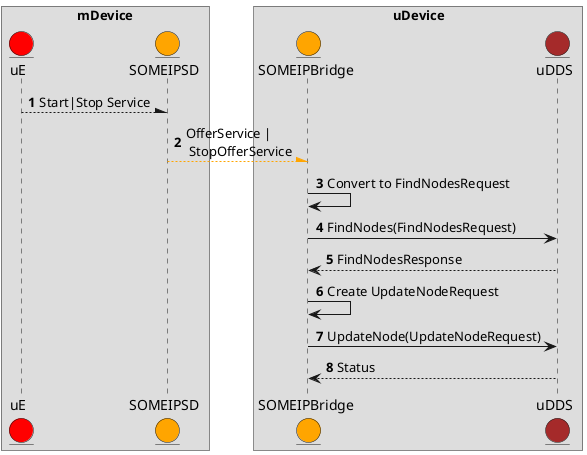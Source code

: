 /'
 Copyright (c) 2023 General Motors GTO LLC.

 Licensed to the Apache Software Foundation (ASF) under one
 or more contributor license agreements.  See the NOTICE file
 distributed with this work for additional information
 regarding copyright ownership.  The ASF licenses this file
 to you under the Apache License, Version 2.0 (the
 "License"); you may not use this file except in compliance
 with the License.  You may obtain a copy of the License at

  http://www.apache.org/licenses/LICENSE-2.0

 Unless required by applicable law or agreed to in writing,
 software distributed under the License is distributed on an
 "AS IS" BASIS, WITHOUT WARRANTIES OR CONDITIONS OF ANY
 KIND, either express or implied.  See the License for the
 specific language governing permissions and limitations
 under the License.
'/
@startuml me_advertise
autonumber
box mDevice
	entity uE #red 
	entity SOMEIPSD as DS #orange
end box
box uDevice
	entity SOMEIPBridge as Bridge #orange
	entity uDDS #brown
end box

uE --\DS: Start|Stop Service
DS -[#orange]-\ Bridge: OfferService |\n StopOfferService
Bridge ->Bridge: Convert to FindNodesRequest
Bridge ->uDDS: FindNodes(FindNodesRequest)
uDDS -->Bridge: FindNodesResponse
Bridge ->Bridge: Create UpdateNodeRequest
Bridge ->uDDS: UpdateNode(UpdateNodeRequest)
uDDS -->Bridge: Status
@enduml